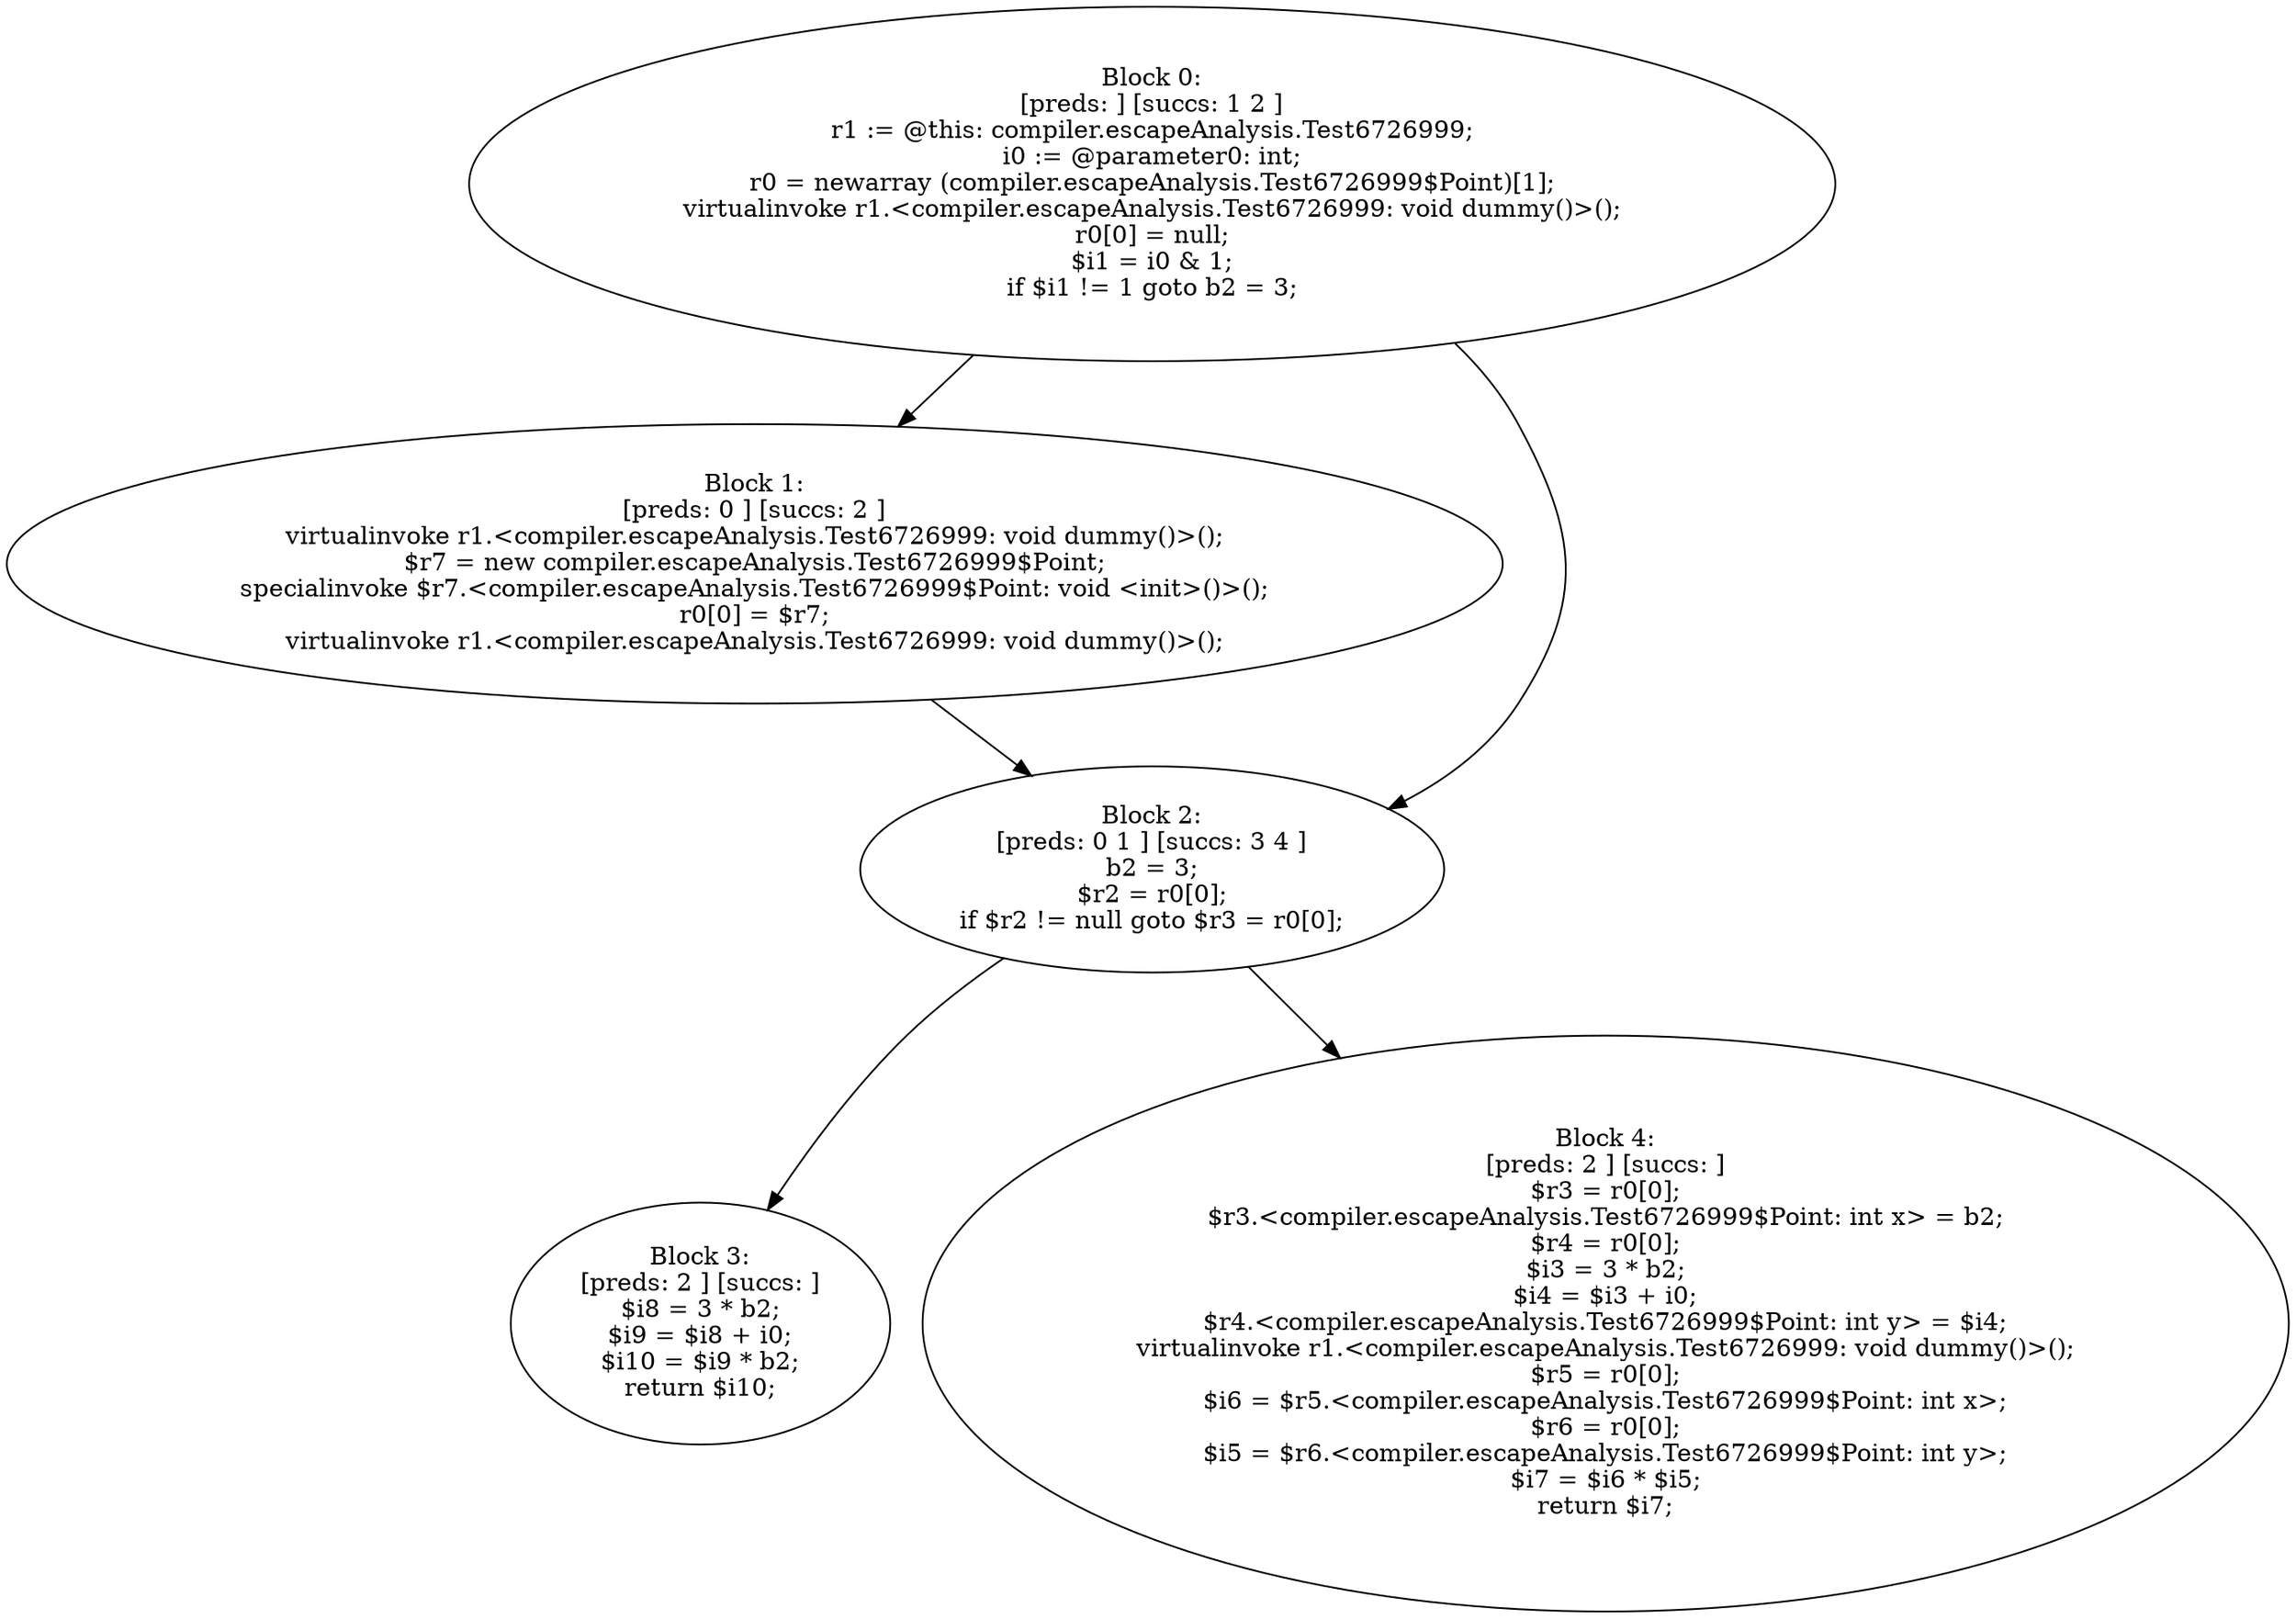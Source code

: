 digraph "unitGraph" {
    "Block 0:
[preds: ] [succs: 1 2 ]
r1 := @this: compiler.escapeAnalysis.Test6726999;
i0 := @parameter0: int;
r0 = newarray (compiler.escapeAnalysis.Test6726999$Point)[1];
virtualinvoke r1.<compiler.escapeAnalysis.Test6726999: void dummy()>();
r0[0] = null;
$i1 = i0 & 1;
if $i1 != 1 goto b2 = 3;
"
    "Block 1:
[preds: 0 ] [succs: 2 ]
virtualinvoke r1.<compiler.escapeAnalysis.Test6726999: void dummy()>();
$r7 = new compiler.escapeAnalysis.Test6726999$Point;
specialinvoke $r7.<compiler.escapeAnalysis.Test6726999$Point: void <init>()>();
r0[0] = $r7;
virtualinvoke r1.<compiler.escapeAnalysis.Test6726999: void dummy()>();
"
    "Block 2:
[preds: 0 1 ] [succs: 3 4 ]
b2 = 3;
$r2 = r0[0];
if $r2 != null goto $r3 = r0[0];
"
    "Block 3:
[preds: 2 ] [succs: ]
$i8 = 3 * b2;
$i9 = $i8 + i0;
$i10 = $i9 * b2;
return $i10;
"
    "Block 4:
[preds: 2 ] [succs: ]
$r3 = r0[0];
$r3.<compiler.escapeAnalysis.Test6726999$Point: int x> = b2;
$r4 = r0[0];
$i3 = 3 * b2;
$i4 = $i3 + i0;
$r4.<compiler.escapeAnalysis.Test6726999$Point: int y> = $i4;
virtualinvoke r1.<compiler.escapeAnalysis.Test6726999: void dummy()>();
$r5 = r0[0];
$i6 = $r5.<compiler.escapeAnalysis.Test6726999$Point: int x>;
$r6 = r0[0];
$i5 = $r6.<compiler.escapeAnalysis.Test6726999$Point: int y>;
$i7 = $i6 * $i5;
return $i7;
"
    "Block 0:
[preds: ] [succs: 1 2 ]
r1 := @this: compiler.escapeAnalysis.Test6726999;
i0 := @parameter0: int;
r0 = newarray (compiler.escapeAnalysis.Test6726999$Point)[1];
virtualinvoke r1.<compiler.escapeAnalysis.Test6726999: void dummy()>();
r0[0] = null;
$i1 = i0 & 1;
if $i1 != 1 goto b2 = 3;
"->"Block 1:
[preds: 0 ] [succs: 2 ]
virtualinvoke r1.<compiler.escapeAnalysis.Test6726999: void dummy()>();
$r7 = new compiler.escapeAnalysis.Test6726999$Point;
specialinvoke $r7.<compiler.escapeAnalysis.Test6726999$Point: void <init>()>();
r0[0] = $r7;
virtualinvoke r1.<compiler.escapeAnalysis.Test6726999: void dummy()>();
";
    "Block 0:
[preds: ] [succs: 1 2 ]
r1 := @this: compiler.escapeAnalysis.Test6726999;
i0 := @parameter0: int;
r0 = newarray (compiler.escapeAnalysis.Test6726999$Point)[1];
virtualinvoke r1.<compiler.escapeAnalysis.Test6726999: void dummy()>();
r0[0] = null;
$i1 = i0 & 1;
if $i1 != 1 goto b2 = 3;
"->"Block 2:
[preds: 0 1 ] [succs: 3 4 ]
b2 = 3;
$r2 = r0[0];
if $r2 != null goto $r3 = r0[0];
";
    "Block 1:
[preds: 0 ] [succs: 2 ]
virtualinvoke r1.<compiler.escapeAnalysis.Test6726999: void dummy()>();
$r7 = new compiler.escapeAnalysis.Test6726999$Point;
specialinvoke $r7.<compiler.escapeAnalysis.Test6726999$Point: void <init>()>();
r0[0] = $r7;
virtualinvoke r1.<compiler.escapeAnalysis.Test6726999: void dummy()>();
"->"Block 2:
[preds: 0 1 ] [succs: 3 4 ]
b2 = 3;
$r2 = r0[0];
if $r2 != null goto $r3 = r0[0];
";
    "Block 2:
[preds: 0 1 ] [succs: 3 4 ]
b2 = 3;
$r2 = r0[0];
if $r2 != null goto $r3 = r0[0];
"->"Block 3:
[preds: 2 ] [succs: ]
$i8 = 3 * b2;
$i9 = $i8 + i0;
$i10 = $i9 * b2;
return $i10;
";
    "Block 2:
[preds: 0 1 ] [succs: 3 4 ]
b2 = 3;
$r2 = r0[0];
if $r2 != null goto $r3 = r0[0];
"->"Block 4:
[preds: 2 ] [succs: ]
$r3 = r0[0];
$r3.<compiler.escapeAnalysis.Test6726999$Point: int x> = b2;
$r4 = r0[0];
$i3 = 3 * b2;
$i4 = $i3 + i0;
$r4.<compiler.escapeAnalysis.Test6726999$Point: int y> = $i4;
virtualinvoke r1.<compiler.escapeAnalysis.Test6726999: void dummy()>();
$r5 = r0[0];
$i6 = $r5.<compiler.escapeAnalysis.Test6726999$Point: int x>;
$r6 = r0[0];
$i5 = $r6.<compiler.escapeAnalysis.Test6726999$Point: int y>;
$i7 = $i6 * $i5;
return $i7;
";
}
